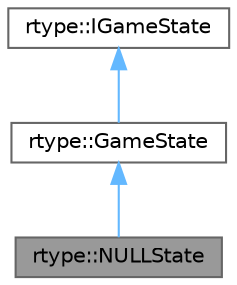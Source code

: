 digraph "rtype::NULLState"
{
 // LATEX_PDF_SIZE
  bgcolor="transparent";
  edge [fontname=Helvetica,fontsize=10,labelfontname=Helvetica,labelfontsize=10];
  node [fontname=Helvetica,fontsize=10,shape=box,height=0.2,width=0.4];
  Node1 [label="rtype::NULLState",height=0.2,width=0.4,color="gray40", fillcolor="grey60", style="filled", fontcolor="black",tooltip="The class NULLState of the game state."];
  Node2 -> Node1 [dir="back",color="steelblue1",style="solid"];
  Node2 [label="rtype::GameState",height=0.2,width=0.4,color="gray40", fillcolor="white", style="filled",URL="$classrtype_1_1GameState.html",tooltip="The class of the game state."];
  Node3 -> Node2 [dir="back",color="steelblue1",style="solid"];
  Node3 [label="rtype::IGameState",height=0.2,width=0.4,color="gray40", fillcolor="white", style="filled",URL="$classrtype_1_1IGameState.html",tooltip="The class of the game state."];
}
